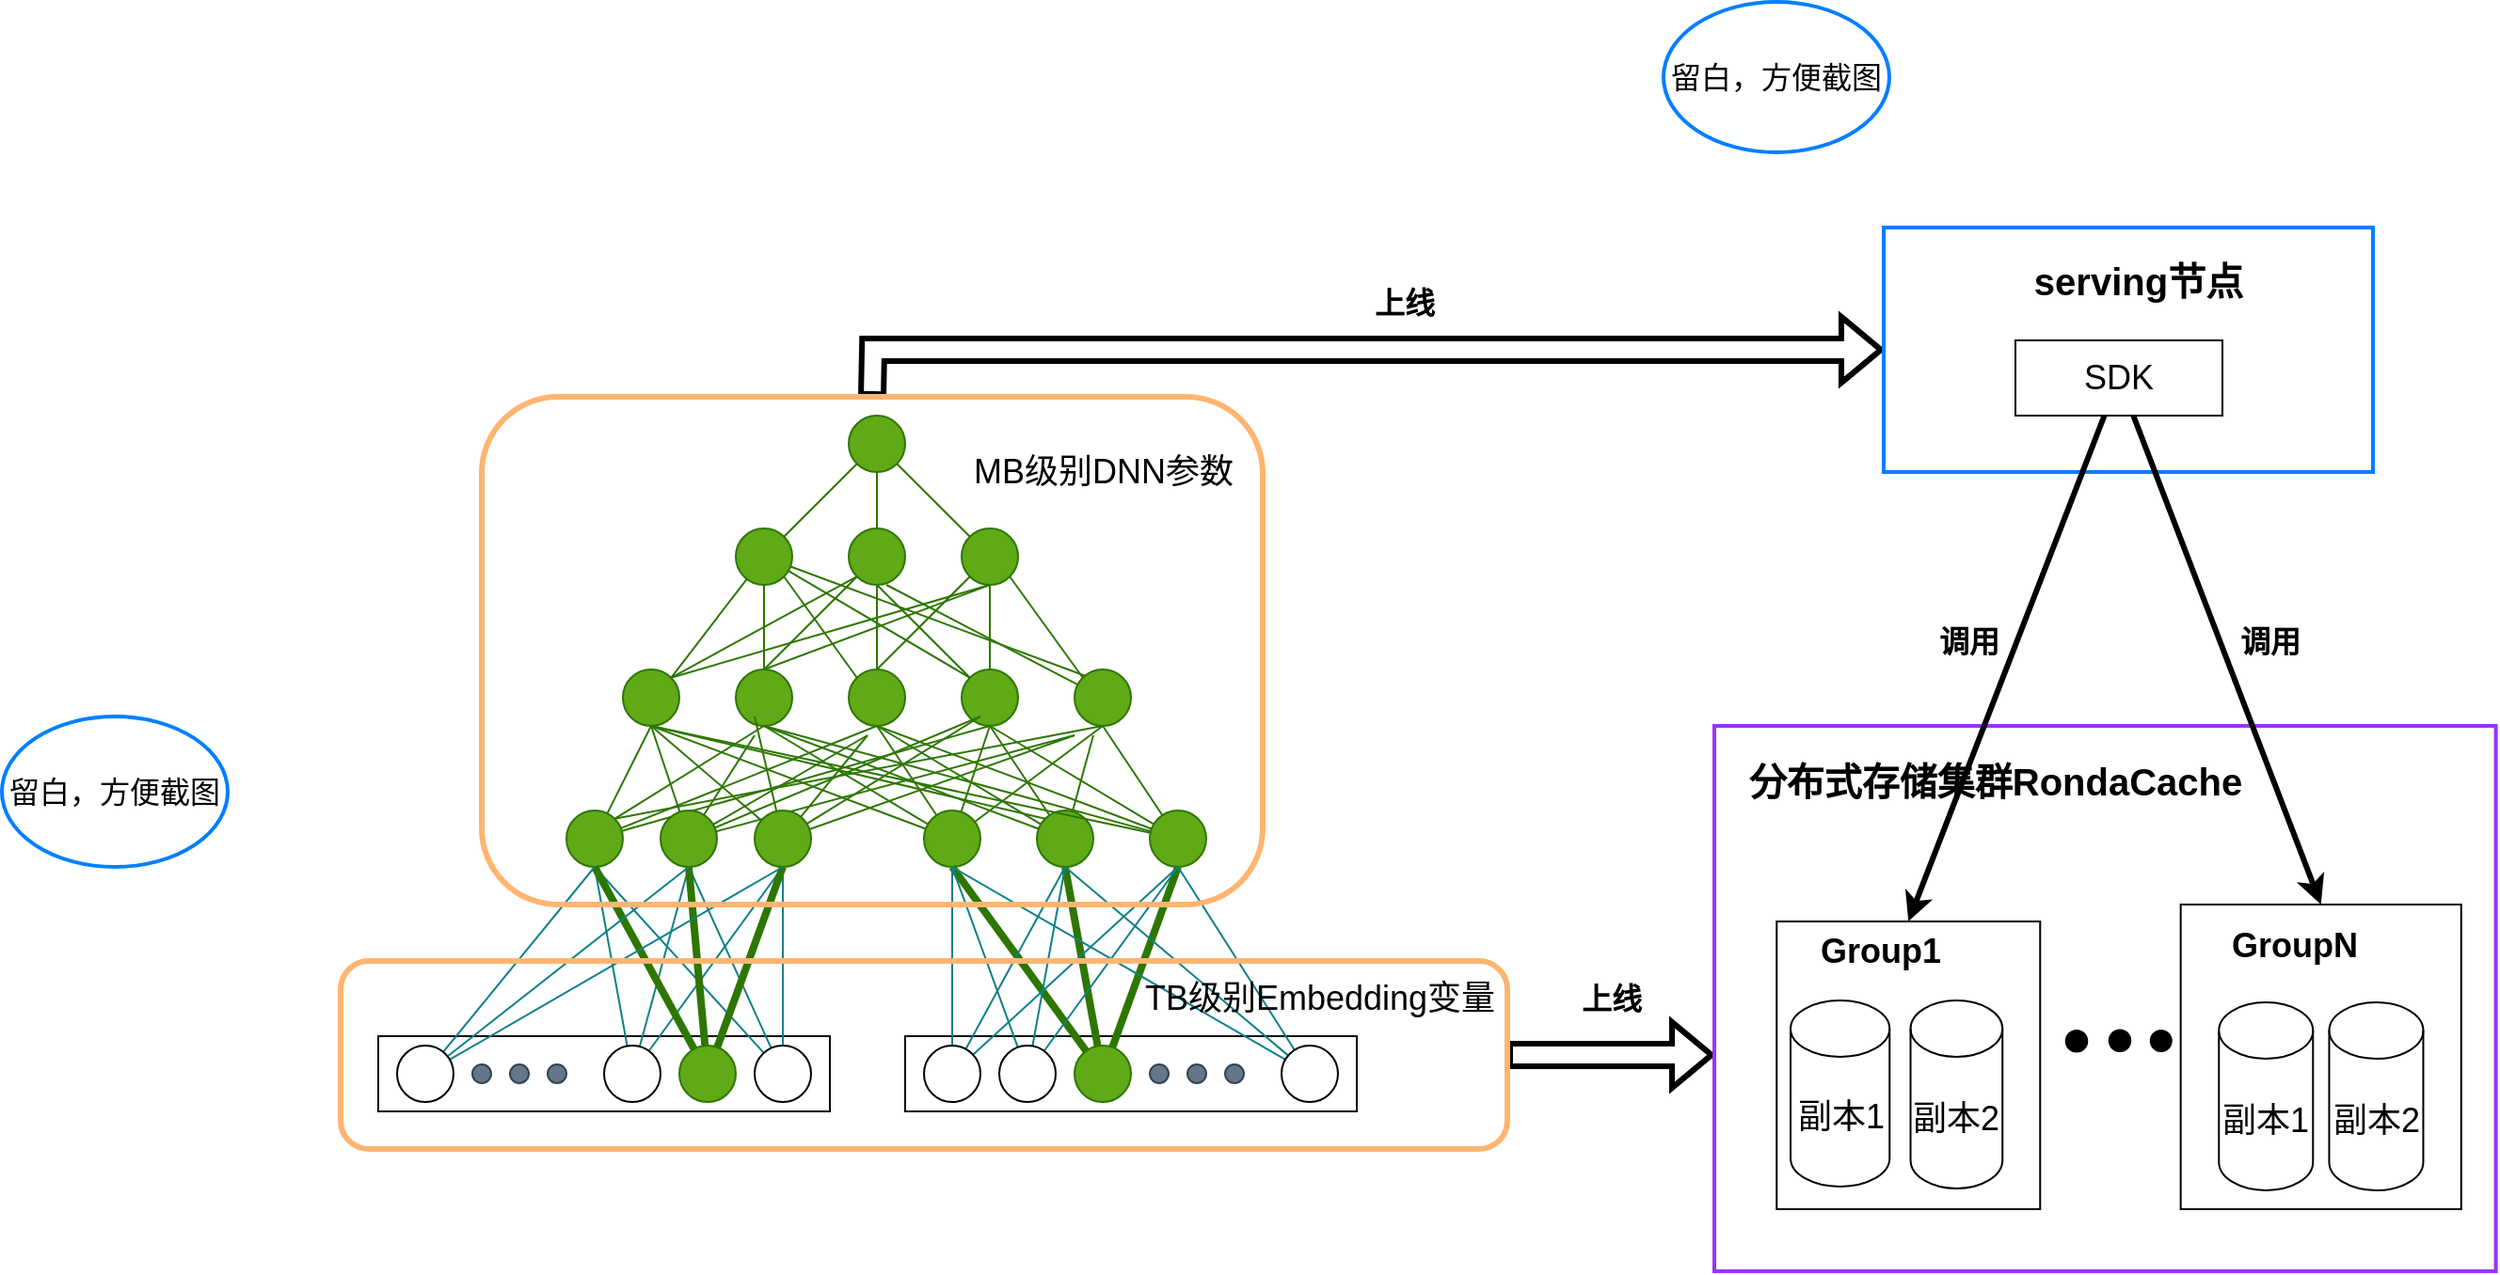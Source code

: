 <mxfile version="16.4.5" type="github">
  <diagram id="2hZPyn2QZB2IQ_optIyz" name="Page-1">
    <mxGraphModel dx="2725" dy="1036" grid="1" gridSize="10" guides="1" tooltips="1" connect="1" arrows="1" fold="1" page="1" pageScale="1" pageWidth="900" pageHeight="1600" math="0" shadow="0">
      <root>
        <mxCell id="0" />
        <mxCell id="1" parent="0" />
        <mxCell id="8vPuVBHi-M925OJZAEt_-29" style="edgeStyle=none;rounded=0;orthogonalLoop=1;jettySize=auto;html=1;entryX=1;entryY=0;entryDx=0;entryDy=0;endArrow=none;endFill=0;fillColor=#60a917;strokeColor=#2D7600;" parent="1" source="8vPuVBHi-M925OJZAEt_-2" target="8vPuVBHi-M925OJZAEt_-11" edge="1">
          <mxGeometry relative="1" as="geometry" />
        </mxCell>
        <mxCell id="8vPuVBHi-M925OJZAEt_-30" style="edgeStyle=none;rounded=0;orthogonalLoop=1;jettySize=auto;html=1;entryX=0;entryY=0;entryDx=0;entryDy=0;endArrow=none;endFill=0;exitX=0;exitY=0;exitDx=0;exitDy=0;fillColor=#60a917;strokeColor=#2D7600;" parent="1" source="8vPuVBHi-M925OJZAEt_-12" target="8vPuVBHi-M925OJZAEt_-12" edge="1">
          <mxGeometry relative="1" as="geometry" />
        </mxCell>
        <mxCell id="8vPuVBHi-M925OJZAEt_-31" style="edgeStyle=none;rounded=0;orthogonalLoop=1;jettySize=auto;html=1;exitX=1;exitY=1;exitDx=0;exitDy=0;entryX=0;entryY=0;entryDx=0;entryDy=0;endArrow=none;endFill=0;fillColor=#60a917;strokeColor=#2D7600;" parent="1" source="8vPuVBHi-M925OJZAEt_-2" target="8vPuVBHi-M925OJZAEt_-12" edge="1">
          <mxGeometry relative="1" as="geometry" />
        </mxCell>
        <mxCell id="8vPuVBHi-M925OJZAEt_-32" style="edgeStyle=none;rounded=0;orthogonalLoop=1;jettySize=auto;html=1;entryX=0;entryY=0;entryDx=0;entryDy=0;endArrow=none;endFill=0;fillColor=#60a917;strokeColor=#2D7600;" parent="1" source="8vPuVBHi-M925OJZAEt_-2" target="8vPuVBHi-M925OJZAEt_-16" edge="1">
          <mxGeometry relative="1" as="geometry" />
        </mxCell>
        <mxCell id="8vPuVBHi-M925OJZAEt_-33" style="edgeStyle=none;rounded=0;orthogonalLoop=1;jettySize=auto;html=1;endArrow=none;endFill=0;fillColor=#60a917;strokeColor=#2D7600;" parent="1" source="8vPuVBHi-M925OJZAEt_-2" edge="1">
          <mxGeometry relative="1" as="geometry">
            <mxPoint x="480" y="590" as="targetPoint" />
          </mxGeometry>
        </mxCell>
        <mxCell id="8vPuVBHi-M925OJZAEt_-2" value="" style="ellipse;whiteSpace=wrap;html=1;fillColor=#60a917;strokeColor=#2D7600;fontColor=#ffffff;" parent="1" vertex="1">
          <mxGeometry x="290" y="510" width="30" height="30" as="geometry" />
        </mxCell>
        <mxCell id="8vPuVBHi-M925OJZAEt_-35" style="edgeStyle=none;rounded=0;orthogonalLoop=1;jettySize=auto;html=1;exitX=0;exitY=1;exitDx=0;exitDy=0;entryX=0.5;entryY=0;entryDx=0;entryDy=0;endArrow=none;endFill=0;fillColor=#60a917;strokeColor=#2D7600;" parent="1" source="8vPuVBHi-M925OJZAEt_-3" target="8vPuVBHi-M925OJZAEt_-15" edge="1">
          <mxGeometry relative="1" as="geometry" />
        </mxCell>
        <mxCell id="8vPuVBHi-M925OJZAEt_-36" style="edgeStyle=none;rounded=0;orthogonalLoop=1;jettySize=auto;html=1;exitX=0.5;exitY=1;exitDx=0;exitDy=0;entryX=0;entryY=0;entryDx=0;entryDy=0;endArrow=none;endFill=0;fillColor=#60a917;strokeColor=#2D7600;" parent="1" source="8vPuVBHi-M925OJZAEt_-3" target="8vPuVBHi-M925OJZAEt_-16" edge="1">
          <mxGeometry relative="1" as="geometry" />
        </mxCell>
        <mxCell id="8vPuVBHi-M925OJZAEt_-3" value="" style="ellipse;whiteSpace=wrap;html=1;fillColor=#60a917;strokeColor=#2D7600;fontColor=#ffffff;" parent="1" vertex="1">
          <mxGeometry x="350" y="510" width="30" height="30" as="geometry" />
        </mxCell>
        <mxCell id="8vPuVBHi-M925OJZAEt_-8" style="edgeStyle=none;rounded=0;orthogonalLoop=1;jettySize=auto;html=1;entryX=1;entryY=0;entryDx=0;entryDy=0;endArrow=none;endFill=0;fillColor=#60a917;strokeColor=#2D7600;" parent="1" source="8vPuVBHi-M925OJZAEt_-4" target="8vPuVBHi-M925OJZAEt_-2" edge="1">
          <mxGeometry relative="1" as="geometry" />
        </mxCell>
        <mxCell id="8vPuVBHi-M925OJZAEt_-9" style="edgeStyle=none;rounded=0;orthogonalLoop=1;jettySize=auto;html=1;exitX=0.5;exitY=1;exitDx=0;exitDy=0;entryX=0.5;entryY=0;entryDx=0;entryDy=0;endArrow=none;endFill=0;fillColor=#60a917;strokeColor=#2D7600;" parent="1" source="8vPuVBHi-M925OJZAEt_-4" target="8vPuVBHi-M925OJZAEt_-3" edge="1">
          <mxGeometry relative="1" as="geometry" />
        </mxCell>
        <mxCell id="8vPuVBHi-M925OJZAEt_-10" style="edgeStyle=none;rounded=0;orthogonalLoop=1;jettySize=auto;html=1;entryX=0;entryY=0;entryDx=0;entryDy=0;endArrow=none;endFill=0;fillColor=#60a917;strokeColor=#2D7600;" parent="1" source="8vPuVBHi-M925OJZAEt_-4" target="8vPuVBHi-M925OJZAEt_-5" edge="1">
          <mxGeometry relative="1" as="geometry" />
        </mxCell>
        <mxCell id="8vPuVBHi-M925OJZAEt_-4" value="" style="ellipse;whiteSpace=wrap;html=1;fillColor=#60a917;strokeColor=#2D7600;fontColor=#ffffff;" parent="1" vertex="1">
          <mxGeometry x="350" y="450" width="30" height="30" as="geometry" />
        </mxCell>
        <mxCell id="8vPuVBHi-M925OJZAEt_-34" style="edgeStyle=none;rounded=0;orthogonalLoop=1;jettySize=auto;html=1;entryX=0.5;entryY=0;entryDx=0;entryDy=0;endArrow=none;endFill=0;fillColor=#60a917;strokeColor=#2D7600;" parent="1" source="8vPuVBHi-M925OJZAEt_-5" target="8vPuVBHi-M925OJZAEt_-12" edge="1">
          <mxGeometry relative="1" as="geometry" />
        </mxCell>
        <mxCell id="8vPuVBHi-M925OJZAEt_-37" style="edgeStyle=none;rounded=0;orthogonalLoop=1;jettySize=auto;html=1;entryX=0.5;entryY=0;entryDx=0;entryDy=0;endArrow=none;endFill=0;fillColor=#60a917;strokeColor=#2D7600;" parent="1" target="8vPuVBHi-M925OJZAEt_-15" edge="1">
          <mxGeometry relative="1" as="geometry">
            <mxPoint x="425" y="540" as="sourcePoint" />
          </mxGeometry>
        </mxCell>
        <mxCell id="8vPuVBHi-M925OJZAEt_-5" value="" style="ellipse;whiteSpace=wrap;html=1;fillColor=#60a917;strokeColor=#2D7600;fontColor=#ffffff;" parent="1" vertex="1">
          <mxGeometry x="410" y="510" width="30" height="30" as="geometry" />
        </mxCell>
        <mxCell id="8vPuVBHi-M925OJZAEt_-18" style="edgeStyle=none;rounded=0;orthogonalLoop=1;jettySize=auto;html=1;exitX=0;exitY=1;exitDx=0;exitDy=0;entryX=0;entryY=1;entryDx=0;entryDy=0;endArrow=none;endFill=0;fillColor=#60a917;strokeColor=#2D7600;" parent="1" source="8vPuVBHi-M925OJZAEt_-3" target="8vPuVBHi-M925OJZAEt_-3" edge="1">
          <mxGeometry relative="1" as="geometry" />
        </mxCell>
        <mxCell id="8vPuVBHi-M925OJZAEt_-20" style="edgeStyle=none;rounded=0;orthogonalLoop=1;jettySize=auto;html=1;exitX=1;exitY=0;exitDx=0;exitDy=0;entryX=0;entryY=1;entryDx=0;entryDy=0;endArrow=none;endFill=0;fillColor=#60a917;strokeColor=#2D7600;" parent="1" source="8vPuVBHi-M925OJZAEt_-11" target="8vPuVBHi-M925OJZAEt_-3" edge="1">
          <mxGeometry relative="1" as="geometry" />
        </mxCell>
        <mxCell id="8vPuVBHi-M925OJZAEt_-21" style="edgeStyle=none;rounded=0;orthogonalLoop=1;jettySize=auto;html=1;exitX=1;exitY=0;exitDx=0;exitDy=0;entryX=0.5;entryY=1;entryDx=0;entryDy=0;endArrow=none;endFill=0;fillColor=#60a917;strokeColor=#2D7600;" parent="1" source="8vPuVBHi-M925OJZAEt_-11" target="8vPuVBHi-M925OJZAEt_-5" edge="1">
          <mxGeometry relative="1" as="geometry" />
        </mxCell>
        <mxCell id="8vPuVBHi-M925OJZAEt_-11" value="" style="ellipse;whiteSpace=wrap;html=1;fillColor=#60a917;strokeColor=#2D7600;fontColor=#ffffff;" parent="1" vertex="1">
          <mxGeometry x="230" y="585" width="30" height="30" as="geometry" />
        </mxCell>
        <mxCell id="8vPuVBHi-M925OJZAEt_-23" style="edgeStyle=none;rounded=0;orthogonalLoop=1;jettySize=auto;html=1;exitX=0.5;exitY=0;exitDx=0;exitDy=0;entryX=0.5;entryY=1;entryDx=0;entryDy=0;endArrow=none;endFill=0;fillColor=#60a917;strokeColor=#2D7600;" parent="1" source="8vPuVBHi-M925OJZAEt_-12" target="8vPuVBHi-M925OJZAEt_-3" edge="1">
          <mxGeometry relative="1" as="geometry" />
        </mxCell>
        <mxCell id="8vPuVBHi-M925OJZAEt_-12" value="" style="ellipse;whiteSpace=wrap;html=1;fillColor=#60a917;strokeColor=#2D7600;fontColor=#ffffff;" parent="1" vertex="1">
          <mxGeometry x="350" y="585" width="30" height="30" as="geometry" />
        </mxCell>
        <mxCell id="8vPuVBHi-M925OJZAEt_-25" style="edgeStyle=none;rounded=0;orthogonalLoop=1;jettySize=auto;html=1;exitX=0;exitY=0;exitDx=0;exitDy=0;entryX=1;entryY=1;entryDx=0;entryDy=0;endArrow=none;endFill=0;fillColor=#60a917;strokeColor=#2D7600;" parent="1" source="8vPuVBHi-M925OJZAEt_-13" target="8vPuVBHi-M925OJZAEt_-5" edge="1">
          <mxGeometry relative="1" as="geometry" />
        </mxCell>
        <mxCell id="8vPuVBHi-M925OJZAEt_-26" style="edgeStyle=none;rounded=0;orthogonalLoop=1;jettySize=auto;html=1;endArrow=none;endFill=0;fillColor=#60a917;strokeColor=#2D7600;" parent="1" source="8vPuVBHi-M925OJZAEt_-13" edge="1">
          <mxGeometry relative="1" as="geometry">
            <mxPoint x="370" y="540" as="targetPoint" />
          </mxGeometry>
        </mxCell>
        <mxCell id="8vPuVBHi-M925OJZAEt_-13" value="" style="ellipse;whiteSpace=wrap;html=1;fillColor=#60a917;strokeColor=#2D7600;fontColor=#ffffff;" parent="1" vertex="1">
          <mxGeometry x="470" y="585" width="30" height="30" as="geometry" />
        </mxCell>
        <mxCell id="8vPuVBHi-M925OJZAEt_-22" style="edgeStyle=none;rounded=0;orthogonalLoop=1;jettySize=auto;html=1;exitX=0.5;exitY=0;exitDx=0;exitDy=0;entryX=0.5;entryY=1;entryDx=0;entryDy=0;endArrow=none;endFill=0;fillColor=#60a917;strokeColor=#2D7600;" parent="1" source="8vPuVBHi-M925OJZAEt_-15" target="8vPuVBHi-M925OJZAEt_-2" edge="1">
          <mxGeometry relative="1" as="geometry" />
        </mxCell>
        <mxCell id="8vPuVBHi-M925OJZAEt_-15" value="" style="ellipse;whiteSpace=wrap;html=1;fillColor=#60a917;strokeColor=#2D7600;fontColor=#ffffff;" parent="1" vertex="1">
          <mxGeometry x="290" y="585" width="30" height="30" as="geometry" />
        </mxCell>
        <mxCell id="8vPuVBHi-M925OJZAEt_-24" style="edgeStyle=none;rounded=0;orthogonalLoop=1;jettySize=auto;html=1;exitX=0.5;exitY=0;exitDx=0;exitDy=0;entryX=0.5;entryY=1;entryDx=0;entryDy=0;endArrow=none;endFill=0;fillColor=#60a917;strokeColor=#2D7600;" parent="1" source="8vPuVBHi-M925OJZAEt_-16" target="8vPuVBHi-M925OJZAEt_-5" edge="1">
          <mxGeometry relative="1" as="geometry" />
        </mxCell>
        <mxCell id="8vPuVBHi-M925OJZAEt_-16" value="" style="ellipse;whiteSpace=wrap;html=1;fillColor=#60a917;strokeColor=#2D7600;fontColor=#ffffff;" parent="1" vertex="1">
          <mxGeometry x="410" y="585" width="30" height="30" as="geometry" />
        </mxCell>
        <mxCell id="8vPuVBHi-M925OJZAEt_-54" style="edgeStyle=none;rounded=0;orthogonalLoop=1;jettySize=auto;html=1;entryX=0.5;entryY=1;entryDx=0;entryDy=0;endArrow=none;endFill=0;fillColor=#60a917;strokeColor=#2D7600;" parent="1" source="8vPuVBHi-M925OJZAEt_-38" target="8vPuVBHi-M925OJZAEt_-11" edge="1">
          <mxGeometry relative="1" as="geometry" />
        </mxCell>
        <mxCell id="8vPuVBHi-M925OJZAEt_-56" style="edgeStyle=none;rounded=0;orthogonalLoop=1;jettySize=auto;html=1;exitX=1;exitY=0;exitDx=0;exitDy=0;entryX=0.5;entryY=1;entryDx=0;entryDy=0;endArrow=none;endFill=0;fillColor=#60a917;strokeColor=#2D7600;" parent="1" source="8vPuVBHi-M925OJZAEt_-38" target="8vPuVBHi-M925OJZAEt_-13" edge="1">
          <mxGeometry relative="1" as="geometry" />
        </mxCell>
        <mxCell id="8vPuVBHi-M925OJZAEt_-57" style="edgeStyle=none;rounded=0;orthogonalLoop=1;jettySize=auto;html=1;exitX=1;exitY=0;exitDx=0;exitDy=0;entryX=0.5;entryY=1;entryDx=0;entryDy=0;endArrow=none;endFill=0;fillColor=#60a917;strokeColor=#2D7600;" parent="1" source="8vPuVBHi-M925OJZAEt_-38" target="8vPuVBHi-M925OJZAEt_-15" edge="1">
          <mxGeometry relative="1" as="geometry" />
        </mxCell>
        <mxCell id="8vPuVBHi-M925OJZAEt_-58" style="edgeStyle=none;rounded=0;orthogonalLoop=1;jettySize=auto;html=1;entryX=0.5;entryY=1;entryDx=0;entryDy=0;endArrow=none;endFill=0;fillColor=#60a917;strokeColor=#2D7600;" parent="1" source="8vPuVBHi-M925OJZAEt_-38" target="8vPuVBHi-M925OJZAEt_-12" edge="1">
          <mxGeometry relative="1" as="geometry" />
        </mxCell>
        <mxCell id="8vPuVBHi-M925OJZAEt_-59" style="edgeStyle=none;rounded=0;orthogonalLoop=1;jettySize=auto;html=1;entryX=0.5;entryY=1;entryDx=0;entryDy=0;endArrow=none;endFill=0;fillColor=#60a917;strokeColor=#2D7600;" parent="1" source="8vPuVBHi-M925OJZAEt_-38" target="8vPuVBHi-M925OJZAEt_-16" edge="1">
          <mxGeometry relative="1" as="geometry" />
        </mxCell>
        <mxCell id="8vPuVBHi-M925OJZAEt_-38" value="" style="ellipse;whiteSpace=wrap;html=1;fillColor=#60a917;strokeColor=#2D7600;fontColor=#ffffff;" parent="1" vertex="1">
          <mxGeometry x="200" y="660" width="30" height="30" as="geometry" />
        </mxCell>
        <mxCell id="8vPuVBHi-M925OJZAEt_-60" style="edgeStyle=none;rounded=0;orthogonalLoop=1;jettySize=auto;html=1;entryX=0.5;entryY=1;entryDx=0;entryDy=0;endArrow=none;endFill=0;fillColor=#60a917;strokeColor=#2D7600;" parent="1" source="8vPuVBHi-M925OJZAEt_-39" target="8vPuVBHi-M925OJZAEt_-11" edge="1">
          <mxGeometry relative="1" as="geometry" />
        </mxCell>
        <mxCell id="8vPuVBHi-M925OJZAEt_-61" style="edgeStyle=none;rounded=0;orthogonalLoop=1;jettySize=auto;html=1;endArrow=none;endFill=0;fillColor=#60a917;strokeColor=#2D7600;" parent="1" source="8vPuVBHi-M925OJZAEt_-39" edge="1">
          <mxGeometry relative="1" as="geometry">
            <mxPoint x="300" y="620" as="targetPoint" />
          </mxGeometry>
        </mxCell>
        <mxCell id="8vPuVBHi-M925OJZAEt_-62" style="edgeStyle=none;rounded=0;orthogonalLoop=1;jettySize=auto;html=1;endArrow=none;endFill=0;fillColor=#60a917;strokeColor=#2D7600;" parent="1" source="8vPuVBHi-M925OJZAEt_-39" edge="1">
          <mxGeometry relative="1" as="geometry">
            <mxPoint x="360" y="620" as="targetPoint" />
          </mxGeometry>
        </mxCell>
        <mxCell id="8vPuVBHi-M925OJZAEt_-63" style="edgeStyle=none;rounded=0;orthogonalLoop=1;jettySize=auto;html=1;endArrow=none;endFill=0;fillColor=#60a917;strokeColor=#2D7600;" parent="1" source="8vPuVBHi-M925OJZAEt_-39" edge="1">
          <mxGeometry relative="1" as="geometry">
            <mxPoint x="420" y="610" as="targetPoint" />
          </mxGeometry>
        </mxCell>
        <mxCell id="8vPuVBHi-M925OJZAEt_-64" style="edgeStyle=none;rounded=0;orthogonalLoop=1;jettySize=auto;html=1;endArrow=none;endFill=0;fillColor=#60a917;strokeColor=#2D7600;" parent="1" source="8vPuVBHi-M925OJZAEt_-39" edge="1">
          <mxGeometry relative="1" as="geometry">
            <mxPoint x="470" y="620" as="targetPoint" />
          </mxGeometry>
        </mxCell>
        <mxCell id="8vPuVBHi-M925OJZAEt_-39" value="" style="ellipse;whiteSpace=wrap;html=1;fillColor=#60a917;strokeColor=#2D7600;fontColor=#ffffff;" parent="1" vertex="1">
          <mxGeometry x="250" y="660" width="30" height="30" as="geometry" />
        </mxCell>
        <mxCell id="8vPuVBHi-M925OJZAEt_-65" style="edgeStyle=none;rounded=0;orthogonalLoop=1;jettySize=auto;html=1;entryX=0.5;entryY=1;entryDx=0;entryDy=0;endArrow=none;endFill=0;fillColor=#60a917;strokeColor=#2D7600;" parent="1" source="8vPuVBHi-M925OJZAEt_-40" target="8vPuVBHi-M925OJZAEt_-11" edge="1">
          <mxGeometry relative="1" as="geometry" />
        </mxCell>
        <mxCell id="8vPuVBHi-M925OJZAEt_-66" style="edgeStyle=none;rounded=0;orthogonalLoop=1;jettySize=auto;html=1;endArrow=none;endFill=0;fillColor=#60a917;strokeColor=#2D7600;" parent="1" source="8vPuVBHi-M925OJZAEt_-40" edge="1">
          <mxGeometry relative="1" as="geometry">
            <mxPoint x="300" y="610" as="targetPoint" />
          </mxGeometry>
        </mxCell>
        <mxCell id="8vPuVBHi-M925OJZAEt_-67" style="edgeStyle=none;rounded=0;orthogonalLoop=1;jettySize=auto;html=1;endArrow=none;endFill=0;fillColor=#60a917;strokeColor=#2D7600;" parent="1" source="8vPuVBHi-M925OJZAEt_-40" edge="1">
          <mxGeometry relative="1" as="geometry">
            <mxPoint x="360" y="620" as="targetPoint" />
          </mxGeometry>
        </mxCell>
        <mxCell id="8vPuVBHi-M925OJZAEt_-68" style="edgeStyle=none;rounded=0;orthogonalLoop=1;jettySize=auto;html=1;endArrow=none;endFill=0;fillColor=#60a917;strokeColor=#2D7600;" parent="1" source="8vPuVBHi-M925OJZAEt_-40" edge="1">
          <mxGeometry relative="1" as="geometry">
            <mxPoint x="420" y="610" as="targetPoint" />
          </mxGeometry>
        </mxCell>
        <mxCell id="8vPuVBHi-M925OJZAEt_-69" style="edgeStyle=none;rounded=0;orthogonalLoop=1;jettySize=auto;html=1;endArrow=none;endFill=0;fillColor=#60a917;strokeColor=#2D7600;" parent="1" source="8vPuVBHi-M925OJZAEt_-40" edge="1">
          <mxGeometry relative="1" as="geometry">
            <mxPoint x="470" y="620" as="targetPoint" />
          </mxGeometry>
        </mxCell>
        <mxCell id="8vPuVBHi-M925OJZAEt_-40" value="" style="ellipse;whiteSpace=wrap;html=1;fillColor=#60a917;strokeColor=#2D7600;fontColor=#ffffff;" parent="1" vertex="1">
          <mxGeometry x="300" y="660" width="30" height="30" as="geometry" />
        </mxCell>
        <mxCell id="8vPuVBHi-M925OJZAEt_-70" style="edgeStyle=none;rounded=0;orthogonalLoop=1;jettySize=auto;html=1;entryX=0.5;entryY=1;entryDx=0;entryDy=0;endArrow=none;endFill=0;fillColor=#60a917;strokeColor=#2D7600;" parent="1" source="8vPuVBHi-M925OJZAEt_-41" target="8vPuVBHi-M925OJZAEt_-11" edge="1">
          <mxGeometry relative="1" as="geometry" />
        </mxCell>
        <mxCell id="8vPuVBHi-M925OJZAEt_-72" style="edgeStyle=none;rounded=0;orthogonalLoop=1;jettySize=auto;html=1;entryX=0.5;entryY=1;entryDx=0;entryDy=0;endArrow=none;endFill=0;fillColor=#60a917;strokeColor=#2D7600;" parent="1" source="8vPuVBHi-M925OJZAEt_-41" target="8vPuVBHi-M925OJZAEt_-15" edge="1">
          <mxGeometry relative="1" as="geometry" />
        </mxCell>
        <mxCell id="8vPuVBHi-M925OJZAEt_-74" style="edgeStyle=none;rounded=0;orthogonalLoop=1;jettySize=auto;html=1;entryX=0.5;entryY=1;entryDx=0;entryDy=0;endArrow=none;endFill=0;fillColor=#60a917;strokeColor=#2D7600;" parent="1" source="8vPuVBHi-M925OJZAEt_-41" target="8vPuVBHi-M925OJZAEt_-12" edge="1">
          <mxGeometry relative="1" as="geometry" />
        </mxCell>
        <mxCell id="8vPuVBHi-M925OJZAEt_-76" style="edgeStyle=none;rounded=0;orthogonalLoop=1;jettySize=auto;html=1;entryX=0.5;entryY=1;entryDx=0;entryDy=0;endArrow=none;endFill=0;fillColor=#60a917;strokeColor=#2D7600;" parent="1" source="8vPuVBHi-M925OJZAEt_-41" target="8vPuVBHi-M925OJZAEt_-16" edge="1">
          <mxGeometry relative="1" as="geometry" />
        </mxCell>
        <mxCell id="8vPuVBHi-M925OJZAEt_-77" style="edgeStyle=none;rounded=0;orthogonalLoop=1;jettySize=auto;html=1;entryX=0.5;entryY=1;entryDx=0;entryDy=0;endArrow=none;endFill=0;fillColor=#60a917;strokeColor=#2D7600;" parent="1" source="8vPuVBHi-M925OJZAEt_-41" target="8vPuVBHi-M925OJZAEt_-13" edge="1">
          <mxGeometry relative="1" as="geometry" />
        </mxCell>
        <mxCell id="8vPuVBHi-M925OJZAEt_-41" value="" style="ellipse;whiteSpace=wrap;html=1;fillColor=#60a917;strokeColor=#2D7600;fontColor=#ffffff;" parent="1" vertex="1">
          <mxGeometry x="390" y="660" width="30" height="30" as="geometry" />
        </mxCell>
        <mxCell id="8vPuVBHi-M925OJZAEt_-78" style="edgeStyle=none;rounded=0;orthogonalLoop=1;jettySize=auto;html=1;exitX=0;exitY=0;exitDx=0;exitDy=0;entryX=0.5;entryY=1;entryDx=0;entryDy=0;endArrow=none;endFill=0;fillColor=#60a917;strokeColor=#2D7600;" parent="1" source="8vPuVBHi-M925OJZAEt_-42" target="8vPuVBHi-M925OJZAEt_-11" edge="1">
          <mxGeometry relative="1" as="geometry" />
        </mxCell>
        <mxCell id="8vPuVBHi-M925OJZAEt_-79" style="edgeStyle=none;rounded=0;orthogonalLoop=1;jettySize=auto;html=1;entryX=0.5;entryY=1;entryDx=0;entryDy=0;endArrow=none;endFill=0;fillColor=#60a917;strokeColor=#2D7600;" parent="1" source="8vPuVBHi-M925OJZAEt_-42" target="8vPuVBHi-M925OJZAEt_-15" edge="1">
          <mxGeometry relative="1" as="geometry" />
        </mxCell>
        <mxCell id="8vPuVBHi-M925OJZAEt_-80" style="edgeStyle=none;rounded=0;orthogonalLoop=1;jettySize=auto;html=1;entryX=0.5;entryY=1;entryDx=0;entryDy=0;endArrow=none;endFill=0;fillColor=#60a917;strokeColor=#2D7600;" parent="1" source="8vPuVBHi-M925OJZAEt_-42" target="8vPuVBHi-M925OJZAEt_-12" edge="1">
          <mxGeometry relative="1" as="geometry" />
        </mxCell>
        <mxCell id="8vPuVBHi-M925OJZAEt_-81" style="edgeStyle=none;rounded=0;orthogonalLoop=1;jettySize=auto;html=1;entryX=0.5;entryY=1;entryDx=0;entryDy=0;endArrow=none;endFill=0;fillColor=#60a917;strokeColor=#2D7600;" parent="1" source="8vPuVBHi-M925OJZAEt_-42" target="8vPuVBHi-M925OJZAEt_-16" edge="1">
          <mxGeometry relative="1" as="geometry" />
        </mxCell>
        <mxCell id="8vPuVBHi-M925OJZAEt_-82" style="edgeStyle=none;rounded=0;orthogonalLoop=1;jettySize=auto;html=1;endArrow=none;endFill=0;fillColor=#60a917;strokeColor=#2D7600;" parent="1" source="8vPuVBHi-M925OJZAEt_-42" edge="1">
          <mxGeometry relative="1" as="geometry">
            <mxPoint x="480" y="620" as="targetPoint" />
          </mxGeometry>
        </mxCell>
        <mxCell id="8vPuVBHi-M925OJZAEt_-42" value="" style="ellipse;whiteSpace=wrap;html=1;fillColor=#60a917;strokeColor=#2D7600;fontColor=#ffffff;" parent="1" vertex="1">
          <mxGeometry x="450" y="660" width="30" height="30" as="geometry" />
        </mxCell>
        <mxCell id="8vPuVBHi-M925OJZAEt_-83" style="edgeStyle=none;rounded=0;orthogonalLoop=1;jettySize=auto;html=1;entryX=0.5;entryY=1;entryDx=0;entryDy=0;endArrow=none;endFill=0;fillColor=#60a917;strokeColor=#2D7600;" parent="1" source="8vPuVBHi-M925OJZAEt_-43" target="8vPuVBHi-M925OJZAEt_-11" edge="1">
          <mxGeometry relative="1" as="geometry" />
        </mxCell>
        <mxCell id="8vPuVBHi-M925OJZAEt_-84" style="edgeStyle=none;rounded=0;orthogonalLoop=1;jettySize=auto;html=1;entryX=0.5;entryY=1;entryDx=0;entryDy=0;endArrow=none;endFill=0;fillColor=#60a917;strokeColor=#2D7600;" parent="1" source="8vPuVBHi-M925OJZAEt_-43" target="8vPuVBHi-M925OJZAEt_-15" edge="1">
          <mxGeometry relative="1" as="geometry" />
        </mxCell>
        <mxCell id="8vPuVBHi-M925OJZAEt_-85" style="edgeStyle=none;rounded=0;orthogonalLoop=1;jettySize=auto;html=1;entryX=0.5;entryY=1;entryDx=0;entryDy=0;endArrow=none;endFill=0;fillColor=#60a917;strokeColor=#2D7600;" parent="1" source="8vPuVBHi-M925OJZAEt_-43" target="8vPuVBHi-M925OJZAEt_-12" edge="1">
          <mxGeometry relative="1" as="geometry" />
        </mxCell>
        <mxCell id="8vPuVBHi-M925OJZAEt_-86" style="edgeStyle=none;rounded=0;orthogonalLoop=1;jettySize=auto;html=1;entryX=0.5;entryY=1;entryDx=0;entryDy=0;endArrow=none;endFill=0;fillColor=#60a917;strokeColor=#2D7600;" parent="1" source="8vPuVBHi-M925OJZAEt_-43" target="8vPuVBHi-M925OJZAEt_-16" edge="1">
          <mxGeometry relative="1" as="geometry" />
        </mxCell>
        <mxCell id="8vPuVBHi-M925OJZAEt_-87" style="edgeStyle=none;rounded=0;orthogonalLoop=1;jettySize=auto;html=1;entryX=0.5;entryY=1;entryDx=0;entryDy=0;endArrow=none;endFill=0;fillColor=#60a917;strokeColor=#2D7600;" parent="1" source="8vPuVBHi-M925OJZAEt_-43" target="8vPuVBHi-M925OJZAEt_-13" edge="1">
          <mxGeometry relative="1" as="geometry" />
        </mxCell>
        <mxCell id="8vPuVBHi-M925OJZAEt_-43" value="" style="ellipse;whiteSpace=wrap;html=1;fillColor=#60a917;strokeColor=#2D7600;fontColor=#ffffff;" parent="1" vertex="1">
          <mxGeometry x="510" y="660" width="30" height="30" as="geometry" />
        </mxCell>
        <mxCell id="8vPuVBHi-M925OJZAEt_-44" value="" style="rounded=0;whiteSpace=wrap;html=1;" parent="1" vertex="1">
          <mxGeometry x="100" y="780" width="240" height="40" as="geometry" />
        </mxCell>
        <mxCell id="8vPuVBHi-M925OJZAEt_-110" style="edgeStyle=none;rounded=0;orthogonalLoop=1;jettySize=auto;html=1;entryX=0.5;entryY=1;entryDx=0;entryDy=0;endArrow=none;endFill=0;strokeWidth=1;fillColor=#b0e3e6;strokeColor=#0e8088;" parent="1" source="8vPuVBHi-M925OJZAEt_-45" target="8vPuVBHi-M925OJZAEt_-38" edge="1">
          <mxGeometry relative="1" as="geometry" />
        </mxCell>
        <mxCell id="8vPuVBHi-M925OJZAEt_-111" style="edgeStyle=none;rounded=0;orthogonalLoop=1;jettySize=auto;html=1;entryX=0.5;entryY=1;entryDx=0;entryDy=0;endArrow=none;endFill=0;strokeWidth=1;fillColor=#b0e3e6;strokeColor=#0e8088;" parent="1" source="8vPuVBHi-M925OJZAEt_-45" target="8vPuVBHi-M925OJZAEt_-39" edge="1">
          <mxGeometry relative="1" as="geometry" />
        </mxCell>
        <mxCell id="8vPuVBHi-M925OJZAEt_-112" style="edgeStyle=none;rounded=0;orthogonalLoop=1;jettySize=auto;html=1;entryX=0.5;entryY=1;entryDx=0;entryDy=0;endArrow=none;endFill=0;strokeWidth=1;fillColor=#b0e3e6;strokeColor=#0e8088;" parent="1" source="8vPuVBHi-M925OJZAEt_-45" target="8vPuVBHi-M925OJZAEt_-40" edge="1">
          <mxGeometry relative="1" as="geometry" />
        </mxCell>
        <mxCell id="8vPuVBHi-M925OJZAEt_-45" value="" style="ellipse;whiteSpace=wrap;html=1;" parent="1" vertex="1">
          <mxGeometry x="220" y="785" width="30" height="30" as="geometry" />
        </mxCell>
        <mxCell id="8vPuVBHi-M925OJZAEt_-113" style="edgeStyle=none;rounded=0;orthogonalLoop=1;jettySize=auto;html=1;entryX=0.5;entryY=1;entryDx=0;entryDy=0;endArrow=none;endFill=0;strokeWidth=1;fillColor=#b0e3e6;strokeColor=#0e8088;" parent="1" source="8vPuVBHi-M925OJZAEt_-46" target="8vPuVBHi-M925OJZAEt_-38" edge="1">
          <mxGeometry relative="1" as="geometry" />
        </mxCell>
        <mxCell id="8vPuVBHi-M925OJZAEt_-114" style="edgeStyle=none;rounded=0;orthogonalLoop=1;jettySize=auto;html=1;entryX=0.5;entryY=1;entryDx=0;entryDy=0;endArrow=none;endFill=0;strokeWidth=1;fillColor=#b0e3e6;strokeColor=#0e8088;" parent="1" source="8vPuVBHi-M925OJZAEt_-46" target="8vPuVBHi-M925OJZAEt_-39" edge="1">
          <mxGeometry relative="1" as="geometry" />
        </mxCell>
        <mxCell id="8vPuVBHi-M925OJZAEt_-115" style="edgeStyle=none;rounded=0;orthogonalLoop=1;jettySize=auto;html=1;entryX=0.5;entryY=1;entryDx=0;entryDy=0;endArrow=none;endFill=0;strokeWidth=1;fillColor=#b0e3e6;strokeColor=#0e8088;" parent="1" source="8vPuVBHi-M925OJZAEt_-46" target="8vPuVBHi-M925OJZAEt_-40" edge="1">
          <mxGeometry relative="1" as="geometry" />
        </mxCell>
        <mxCell id="8vPuVBHi-M925OJZAEt_-46" value="" style="ellipse;whiteSpace=wrap;html=1;" parent="1" vertex="1">
          <mxGeometry x="300" y="785" width="30" height="30" as="geometry" />
        </mxCell>
        <mxCell id="8vPuVBHi-M925OJZAEt_-89" style="edgeStyle=none;rounded=0;orthogonalLoop=1;jettySize=auto;html=1;entryX=0.5;entryY=1;entryDx=0;entryDy=0;endArrow=none;endFill=0;strokeWidth=4;fillColor=#60a917;strokeColor=#2D7600;" parent="1" source="8vPuVBHi-M925OJZAEt_-47" target="8vPuVBHi-M925OJZAEt_-38" edge="1">
          <mxGeometry relative="1" as="geometry" />
        </mxCell>
        <mxCell id="8vPuVBHi-M925OJZAEt_-90" style="edgeStyle=none;rounded=0;orthogonalLoop=1;jettySize=auto;html=1;entryX=0.5;entryY=1;entryDx=0;entryDy=0;endArrow=none;endFill=0;strokeWidth=4;fillColor=#60a917;strokeColor=#2D7600;" parent="1" source="8vPuVBHi-M925OJZAEt_-47" target="8vPuVBHi-M925OJZAEt_-39" edge="1">
          <mxGeometry relative="1" as="geometry" />
        </mxCell>
        <mxCell id="8vPuVBHi-M925OJZAEt_-91" style="edgeStyle=none;rounded=0;orthogonalLoop=1;jettySize=auto;html=1;entryX=0.5;entryY=1;entryDx=0;entryDy=0;endArrow=none;endFill=0;strokeWidth=4;fillColor=#60a917;strokeColor=#2D7600;" parent="1" source="8vPuVBHi-M925OJZAEt_-47" target="8vPuVBHi-M925OJZAEt_-40" edge="1">
          <mxGeometry relative="1" as="geometry" />
        </mxCell>
        <mxCell id="8vPuVBHi-M925OJZAEt_-47" value="" style="ellipse;whiteSpace=wrap;html=1;fillColor=#60a917;strokeColor=#2D7600;fontColor=#ffffff;" parent="1" vertex="1">
          <mxGeometry x="260" y="785" width="30" height="30" as="geometry" />
        </mxCell>
        <mxCell id="8vPuVBHi-M925OJZAEt_-106" style="edgeStyle=none;rounded=0;orthogonalLoop=1;jettySize=auto;html=1;entryX=0.5;entryY=1;entryDx=0;entryDy=0;endArrow=none;endFill=0;strokeWidth=1;fillColor=#b0e3e6;strokeColor=#0e8088;" parent="1" source="8vPuVBHi-M925OJZAEt_-48" target="8vPuVBHi-M925OJZAEt_-39" edge="1">
          <mxGeometry relative="1" as="geometry" />
        </mxCell>
        <mxCell id="8vPuVBHi-M925OJZAEt_-107" style="edgeStyle=none;rounded=0;orthogonalLoop=1;jettySize=auto;html=1;entryX=0.5;entryY=1;entryDx=0;entryDy=0;endArrow=none;endFill=0;strokeWidth=1;fillColor=#b0e3e6;strokeColor=#0e8088;" parent="1" source="8vPuVBHi-M925OJZAEt_-48" target="8vPuVBHi-M925OJZAEt_-40" edge="1">
          <mxGeometry relative="1" as="geometry" />
        </mxCell>
        <mxCell id="8vPuVBHi-M925OJZAEt_-109" style="edgeStyle=none;rounded=0;orthogonalLoop=1;jettySize=auto;html=1;entryX=0.5;entryY=1;entryDx=0;entryDy=0;endArrow=none;endFill=0;strokeWidth=1;fillColor=#b0e3e6;strokeColor=#0e8088;" parent="1" source="8vPuVBHi-M925OJZAEt_-48" target="8vPuVBHi-M925OJZAEt_-38" edge="1">
          <mxGeometry relative="1" as="geometry" />
        </mxCell>
        <mxCell id="8vPuVBHi-M925OJZAEt_-48" value="" style="ellipse;whiteSpace=wrap;html=1;" parent="1" vertex="1">
          <mxGeometry x="110" y="785" width="30" height="30" as="geometry" />
        </mxCell>
        <mxCell id="8vPuVBHi-M925OJZAEt_-49" value="" style="rounded=0;whiteSpace=wrap;html=1;" parent="1" vertex="1">
          <mxGeometry x="380" y="780" width="240" height="40" as="geometry" />
        </mxCell>
        <mxCell id="8vPuVBHi-M925OJZAEt_-101" style="edgeStyle=none;rounded=0;orthogonalLoop=1;jettySize=auto;html=1;entryX=0.5;entryY=1;entryDx=0;entryDy=0;endArrow=none;endFill=0;strokeWidth=4;fillColor=#60a917;strokeColor=#2D7600;" parent="1" source="8vPuVBHi-M925OJZAEt_-50" target="8vPuVBHi-M925OJZAEt_-41" edge="1">
          <mxGeometry relative="1" as="geometry" />
        </mxCell>
        <mxCell id="8vPuVBHi-M925OJZAEt_-102" style="edgeStyle=none;rounded=0;orthogonalLoop=1;jettySize=auto;html=1;entryX=0.5;entryY=1;entryDx=0;entryDy=0;endArrow=none;endFill=0;strokeWidth=4;fillColor=#60a917;strokeColor=#2D7600;" parent="1" source="8vPuVBHi-M925OJZAEt_-50" target="8vPuVBHi-M925OJZAEt_-42" edge="1">
          <mxGeometry relative="1" as="geometry" />
        </mxCell>
        <mxCell id="8vPuVBHi-M925OJZAEt_-103" style="edgeStyle=none;rounded=0;orthogonalLoop=1;jettySize=auto;html=1;entryX=0.5;entryY=1;entryDx=0;entryDy=0;endArrow=none;endFill=0;strokeWidth=4;fillColor=#60a917;strokeColor=#2D7600;" parent="1" source="8vPuVBHi-M925OJZAEt_-50" target="8vPuVBHi-M925OJZAEt_-43" edge="1">
          <mxGeometry relative="1" as="geometry" />
        </mxCell>
        <mxCell id="8vPuVBHi-M925OJZAEt_-50" value="" style="ellipse;whiteSpace=wrap;html=1;fillColor=#60a917;fontColor=#ffffff;strokeColor=#2D7600;" parent="1" vertex="1">
          <mxGeometry x="470" y="785" width="30" height="30" as="geometry" />
        </mxCell>
        <mxCell id="8vPuVBHi-M925OJZAEt_-122" style="edgeStyle=none;rounded=0;orthogonalLoop=1;jettySize=auto;html=1;entryX=0.5;entryY=1;entryDx=0;entryDy=0;endArrow=none;endFill=0;strokeWidth=1;fillColor=#b0e3e6;strokeColor=#0e8088;" parent="1" source="8vPuVBHi-M925OJZAEt_-51" target="8vPuVBHi-M925OJZAEt_-41" edge="1">
          <mxGeometry relative="1" as="geometry" />
        </mxCell>
        <mxCell id="8vPuVBHi-M925OJZAEt_-123" style="edgeStyle=none;rounded=0;orthogonalLoop=1;jettySize=auto;html=1;entryX=0.5;entryY=1;entryDx=0;entryDy=0;endArrow=none;endFill=0;strokeWidth=1;fillColor=#b0e3e6;strokeColor=#0e8088;" parent="1" source="8vPuVBHi-M925OJZAEt_-51" target="8vPuVBHi-M925OJZAEt_-42" edge="1">
          <mxGeometry relative="1" as="geometry" />
        </mxCell>
        <mxCell id="8vPuVBHi-M925OJZAEt_-124" style="edgeStyle=none;rounded=0;orthogonalLoop=1;jettySize=auto;html=1;entryX=0.5;entryY=1;entryDx=0;entryDy=0;endArrow=none;endFill=0;strokeWidth=1;fillColor=#b0e3e6;strokeColor=#0e8088;" parent="1" source="8vPuVBHi-M925OJZAEt_-51" target="8vPuVBHi-M925OJZAEt_-43" edge="1">
          <mxGeometry relative="1" as="geometry" />
        </mxCell>
        <mxCell id="8vPuVBHi-M925OJZAEt_-51" value="" style="ellipse;whiteSpace=wrap;html=1;" parent="1" vertex="1">
          <mxGeometry x="580" y="785" width="30" height="30" as="geometry" />
        </mxCell>
        <mxCell id="8vPuVBHi-M925OJZAEt_-119" style="edgeStyle=none;rounded=0;orthogonalLoop=1;jettySize=auto;html=1;entryX=0.5;entryY=1;entryDx=0;entryDy=0;endArrow=none;endFill=0;strokeWidth=1;fillColor=#b0e3e6;strokeColor=#0e8088;" parent="1" source="8vPuVBHi-M925OJZAEt_-52" target="8vPuVBHi-M925OJZAEt_-41" edge="1">
          <mxGeometry relative="1" as="geometry" />
        </mxCell>
        <mxCell id="8vPuVBHi-M925OJZAEt_-120" style="edgeStyle=none;rounded=0;orthogonalLoop=1;jettySize=auto;html=1;entryX=0.5;entryY=1;entryDx=0;entryDy=0;endArrow=none;endFill=0;strokeWidth=1;fillColor=#b0e3e6;strokeColor=#0e8088;" parent="1" source="8vPuVBHi-M925OJZAEt_-52" target="8vPuVBHi-M925OJZAEt_-42" edge="1">
          <mxGeometry relative="1" as="geometry" />
        </mxCell>
        <mxCell id="8vPuVBHi-M925OJZAEt_-121" style="edgeStyle=none;rounded=0;orthogonalLoop=1;jettySize=auto;html=1;entryX=0.5;entryY=1;entryDx=0;entryDy=0;endArrow=none;endFill=0;strokeWidth=1;fillColor=#b0e3e6;strokeColor=#0e8088;" parent="1" source="8vPuVBHi-M925OJZAEt_-52" target="8vPuVBHi-M925OJZAEt_-43" edge="1">
          <mxGeometry relative="1" as="geometry" />
        </mxCell>
        <mxCell id="8vPuVBHi-M925OJZAEt_-52" value="" style="ellipse;whiteSpace=wrap;html=1;" parent="1" vertex="1">
          <mxGeometry x="430" y="785" width="30" height="30" as="geometry" />
        </mxCell>
        <mxCell id="8vPuVBHi-M925OJZAEt_-116" style="edgeStyle=none;rounded=0;orthogonalLoop=1;jettySize=auto;html=1;entryX=0.5;entryY=1;entryDx=0;entryDy=0;endArrow=none;endFill=0;strokeWidth=1;fillColor=#b0e3e6;strokeColor=#0e8088;" parent="1" source="8vPuVBHi-M925OJZAEt_-53" target="8vPuVBHi-M925OJZAEt_-41" edge="1">
          <mxGeometry relative="1" as="geometry" />
        </mxCell>
        <mxCell id="8vPuVBHi-M925OJZAEt_-117" style="edgeStyle=none;rounded=0;orthogonalLoop=1;jettySize=auto;html=1;entryX=0.5;entryY=1;entryDx=0;entryDy=0;endArrow=none;endFill=0;strokeWidth=1;fillColor=#b0e3e6;strokeColor=#0e8088;" parent="1" source="8vPuVBHi-M925OJZAEt_-53" target="8vPuVBHi-M925OJZAEt_-42" edge="1">
          <mxGeometry relative="1" as="geometry" />
        </mxCell>
        <mxCell id="8vPuVBHi-M925OJZAEt_-118" style="edgeStyle=none;rounded=0;orthogonalLoop=1;jettySize=auto;html=1;entryX=0.5;entryY=1;entryDx=0;entryDy=0;endArrow=none;endFill=0;strokeWidth=1;fillColor=#b0e3e6;strokeColor=#0e8088;" parent="1" source="8vPuVBHi-M925OJZAEt_-53" target="8vPuVBHi-M925OJZAEt_-43" edge="1">
          <mxGeometry relative="1" as="geometry" />
        </mxCell>
        <mxCell id="8vPuVBHi-M925OJZAEt_-53" value="" style="ellipse;whiteSpace=wrap;html=1;" parent="1" vertex="1">
          <mxGeometry x="390" y="785" width="30" height="30" as="geometry" />
        </mxCell>
        <mxCell id="8vPuVBHi-M925OJZAEt_-93" value="" style="ellipse;whiteSpace=wrap;html=1;aspect=fixed;fillColor=#647687;fontColor=#ffffff;strokeColor=#314354;" parent="1" vertex="1">
          <mxGeometry x="150" y="795" width="10" height="10" as="geometry" />
        </mxCell>
        <mxCell id="8vPuVBHi-M925OJZAEt_-94" value="" style="ellipse;whiteSpace=wrap;html=1;aspect=fixed;fillColor=#647687;fontColor=#ffffff;strokeColor=#314354;" parent="1" vertex="1">
          <mxGeometry x="170" y="795" width="10" height="10" as="geometry" />
        </mxCell>
        <mxCell id="8vPuVBHi-M925OJZAEt_-95" value="" style="ellipse;whiteSpace=wrap;html=1;aspect=fixed;fillColor=#647687;fontColor=#ffffff;strokeColor=#314354;" parent="1" vertex="1">
          <mxGeometry x="190" y="795" width="10" height="10" as="geometry" />
        </mxCell>
        <mxCell id="8vPuVBHi-M925OJZAEt_-97" value="" style="ellipse;whiteSpace=wrap;html=1;aspect=fixed;fillColor=#647687;fontColor=#ffffff;strokeColor=#314354;" parent="1" vertex="1">
          <mxGeometry x="510" y="795" width="10" height="10" as="geometry" />
        </mxCell>
        <mxCell id="8vPuVBHi-M925OJZAEt_-98" value="" style="ellipse;whiteSpace=wrap;html=1;aspect=fixed;fillColor=#647687;fontColor=#ffffff;strokeColor=#314354;" parent="1" vertex="1">
          <mxGeometry x="530" y="795" width="10" height="10" as="geometry" />
        </mxCell>
        <mxCell id="8vPuVBHi-M925OJZAEt_-99" value="" style="ellipse;whiteSpace=wrap;html=1;aspect=fixed;fillColor=#647687;fontColor=#ffffff;strokeColor=#314354;" parent="1" vertex="1">
          <mxGeometry x="550" y="795" width="10" height="10" as="geometry" />
        </mxCell>
        <mxCell id="FdIfhm-zR5fG49HMr42E-6" style="edgeStyle=elbowEdgeStyle;rounded=0;orthogonalLoop=1;jettySize=auto;html=1;exitX=0.5;exitY=0;exitDx=0;exitDy=0;entryX=0;entryY=0.5;entryDx=0;entryDy=0;shape=flexArrow;strokeWidth=3;" parent="1" source="8vPuVBHi-M925OJZAEt_-126" target="FdIfhm-zR5fG49HMr42E-4" edge="1">
          <mxGeometry relative="1" as="geometry">
            <Array as="points">
              <mxPoint x="363" y="420" />
            </Array>
          </mxGeometry>
        </mxCell>
        <mxCell id="8vPuVBHi-M925OJZAEt_-126" value="" style="rounded=1;whiteSpace=wrap;html=1;strokeColor=#FFB570;strokeWidth=3;fillColor=none;" parent="1" vertex="1">
          <mxGeometry x="155" y="440" width="415" height="270" as="geometry" />
        </mxCell>
        <mxCell id="i-2k-Nz9v-7GDRqeBD3D-16" style="edgeStyle=elbowEdgeStyle;shape=flexArrow;rounded=0;orthogonalLoop=1;jettySize=auto;elbow=vertical;html=1;fontSize=16;strokeWidth=3;" edge="1" parent="1" source="8vPuVBHi-M925OJZAEt_-127" target="FdIfhm-zR5fG49HMr42E-3">
          <mxGeometry relative="1" as="geometry" />
        </mxCell>
        <mxCell id="8vPuVBHi-M925OJZAEt_-127" value="" style="rounded=1;whiteSpace=wrap;html=1;strokeColor=#FFB570;strokeWidth=3;fillColor=none;" parent="1" vertex="1">
          <mxGeometry x="80" y="740" width="620" height="100" as="geometry" />
        </mxCell>
        <mxCell id="8vPuVBHi-M925OJZAEt_-131" value="&lt;font style=&quot;font-size: 18px&quot;&gt;MB级别DNN参数&lt;/font&gt;" style="text;html=1;align=center;verticalAlign=middle;resizable=0;points=[];autosize=1;strokeColor=none;fillColor=none;" parent="1" vertex="1">
          <mxGeometry x="410" y="470" width="150" height="20" as="geometry" />
        </mxCell>
        <mxCell id="8vPuVBHi-M925OJZAEt_-133" value="&lt;font style=&quot;font-size: 18px&quot;&gt;TB级别Embedding变量&lt;/font&gt;" style="text;html=1;align=center;verticalAlign=middle;resizable=0;points=[];autosize=1;strokeColor=none;fillColor=none;" parent="1" vertex="1">
          <mxGeometry x="500" y="750" width="200" height="20" as="geometry" />
        </mxCell>
        <mxCell id="FdIfhm-zR5fG49HMr42E-3" value="" style="rounded=0;whiteSpace=wrap;html=1;strokeColor=#9933FF;strokeWidth=2;" parent="1" vertex="1">
          <mxGeometry x="810" y="615" width="415.3" height="290" as="geometry" />
        </mxCell>
        <mxCell id="FdIfhm-zR5fG49HMr42E-4" value="" style="rounded=0;whiteSpace=wrap;html=1;strokeWidth=2;strokeColor=#007FFF;" parent="1" vertex="1">
          <mxGeometry x="900" y="350" width="260" height="130" as="geometry" />
        </mxCell>
        <mxCell id="i-2k-Nz9v-7GDRqeBD3D-2" style="rounded=0;orthogonalLoop=1;jettySize=auto;html=1;entryX=0.5;entryY=1;entryDx=0;entryDy=0;strokeWidth=3;" edge="1" parent="1" source="FdIfhm-zR5fG49HMr42E-1" target="FdIfhm-zR5fG49HMr42E-7">
          <mxGeometry relative="1" as="geometry" />
        </mxCell>
        <mxCell id="i-2k-Nz9v-7GDRqeBD3D-5" style="edgeStyle=none;rounded=0;orthogonalLoop=1;jettySize=auto;html=1;entryX=0.5;entryY=1;entryDx=0;entryDy=0;fontSize=16;strokeWidth=3;" edge="1" parent="1" source="FdIfhm-zR5fG49HMr42E-1" target="FdIfhm-zR5fG49HMr42E-8">
          <mxGeometry relative="1" as="geometry" />
        </mxCell>
        <mxCell id="FdIfhm-zR5fG49HMr42E-1" value="&lt;font style=&quot;font-size: 18px&quot;&gt;SDK&lt;/font&gt;" style="rounded=0;whiteSpace=wrap;html=1;direction=west;" parent="1" vertex="1">
          <mxGeometry x="970" y="410" width="110" height="40" as="geometry" />
        </mxCell>
        <mxCell id="FdIfhm-zR5fG49HMr42E-7" value="" style="rounded=0;whiteSpace=wrap;html=1;fontSize=18;direction=west;" parent="1" vertex="1">
          <mxGeometry x="843.13" y="719" width="140" height="153" as="geometry" />
        </mxCell>
        <mxCell id="FdIfhm-zR5fG49HMr42E-8" value="" style="rounded=0;whiteSpace=wrap;html=1;fontSize=18;direction=west;" parent="1" vertex="1">
          <mxGeometry x="1057.83" y="710" width="149.05" height="162" as="geometry" />
        </mxCell>
        <mxCell id="FdIfhm-zR5fG49HMr42E-9" value="副本1" style="shape=cylinder3;whiteSpace=wrap;html=1;boundedLbl=1;backgroundOutline=1;size=15;fontSize=18;" parent="1" vertex="1">
          <mxGeometry x="850.51" y="761" width="52.62" height="99" as="geometry" />
        </mxCell>
        <mxCell id="FdIfhm-zR5fG49HMr42E-10" value="副本2" style="shape=cylinder3;whiteSpace=wrap;html=1;boundedLbl=1;backgroundOutline=1;size=15;fontSize=18;" parent="1" vertex="1">
          <mxGeometry x="914.26" y="761" width="48.87" height="100" as="geometry" />
        </mxCell>
        <mxCell id="FdIfhm-zR5fG49HMr42E-11" value="副本1" style="shape=cylinder3;whiteSpace=wrap;html=1;boundedLbl=1;backgroundOutline=1;size=15;fontSize=18;" parent="1" vertex="1">
          <mxGeometry x="1078.13" y="762" width="50" height="100" as="geometry" />
        </mxCell>
        <mxCell id="FdIfhm-zR5fG49HMr42E-12" value="副本2" style="shape=cylinder3;whiteSpace=wrap;html=1;boundedLbl=1;backgroundOutline=1;size=15;fontSize=18;" parent="1" vertex="1">
          <mxGeometry x="1136.73" y="762" width="50" height="100" as="geometry" />
        </mxCell>
        <mxCell id="FdIfhm-zR5fG49HMr42E-13" value="&lt;b&gt;Group1&lt;/b&gt;" style="text;html=1;align=center;verticalAlign=middle;resizable=0;points=[];autosize=1;strokeColor=none;fillColor=none;fontSize=18;" parent="1" vertex="1">
          <mxGeometry x="858.13" y="720" width="80" height="30" as="geometry" />
        </mxCell>
        <mxCell id="FdIfhm-zR5fG49HMr42E-14" value="&lt;b&gt;GroupN&lt;/b&gt;" style="text;html=1;align=center;verticalAlign=middle;resizable=0;points=[];autosize=1;strokeColor=none;fillColor=none;fontSize=18;" parent="1" vertex="1">
          <mxGeometry x="1078.13" y="717" width="80" height="30" as="geometry" />
        </mxCell>
        <mxCell id="FdIfhm-zR5fG49HMr42E-15" value="&lt;font style=&quot;font-size: 20px&quot;&gt;&lt;b&gt;分布式存储集群RondaCache&lt;/b&gt;&lt;/font&gt;" style="text;html=1;align=center;verticalAlign=middle;resizable=0;points=[];autosize=1;strokeColor=none;fillColor=none;fontSize=18;strokeWidth=1;" parent="1" vertex="1">
          <mxGeometry x="818.9" y="630" width="280" height="30" as="geometry" />
        </mxCell>
        <mxCell id="FdIfhm-zR5fG49HMr42E-16" value="&lt;span style=&quot;font-size: 20px&quot;&gt;&lt;b&gt;serving节点&lt;/b&gt;&lt;/span&gt;" style="text;html=1;align=center;verticalAlign=middle;resizable=0;points=[];autosize=1;strokeColor=none;fillColor=none;fontSize=18;" parent="1" vertex="1">
          <mxGeometry x="970.03" y="364" width="130" height="30" as="geometry" />
        </mxCell>
        <mxCell id="FdIfhm-zR5fG49HMr42E-18" value="" style="ellipse;whiteSpace=wrap;html=1;aspect=fixed;fontSize=20;fillColor=#000000;" parent="1" vertex="1">
          <mxGeometry x="996.88" y="777" width="11.25" height="11.25" as="geometry" />
        </mxCell>
        <mxCell id="FdIfhm-zR5fG49HMr42E-19" value="" style="ellipse;whiteSpace=wrap;html=1;aspect=fixed;fontSize=20;fillColor=#000000;" parent="1" vertex="1">
          <mxGeometry x="1019.88" y="776.75" width="11.25" height="11.25" as="geometry" />
        </mxCell>
        <mxCell id="FdIfhm-zR5fG49HMr42E-20" value="" style="ellipse;whiteSpace=wrap;html=1;aspect=fixed;fontSize=20;fillColor=#000000;" parent="1" vertex="1">
          <mxGeometry x="1041.88" y="777" width="11" height="11" as="geometry" />
        </mxCell>
        <mxCell id="i-2k-Nz9v-7GDRqeBD3D-3" value="&lt;font style=&quot;font-size: 16px&quot;&gt;&lt;b&gt;上线&lt;/b&gt;&lt;/font&gt;" style="text;html=1;align=center;verticalAlign=middle;resizable=0;points=[];autosize=1;strokeColor=none;fillColor=none;" vertex="1" parent="1">
          <mxGeometry x="620" y="380" width="50" height="20" as="geometry" />
        </mxCell>
        <mxCell id="i-2k-Nz9v-7GDRqeBD3D-4" style="edgeStyle=none;rounded=0;orthogonalLoop=1;jettySize=auto;html=1;entryX=0.5;entryY=1;entryDx=0;entryDy=0;fontSize=16;strokeWidth=2;" edge="1" parent="1" source="8vPuVBHi-M925OJZAEt_-127" target="8vPuVBHi-M925OJZAEt_-127">
          <mxGeometry relative="1" as="geometry" />
        </mxCell>
        <mxCell id="i-2k-Nz9v-7GDRqeBD3D-6" value="&lt;span style=&quot;font-size: 16px&quot;&gt;&lt;b&gt;调用&lt;/b&gt;&lt;/span&gt;" style="text;html=1;align=center;verticalAlign=middle;resizable=0;points=[];autosize=1;strokeColor=none;fillColor=none;" vertex="1" parent="1">
          <mxGeometry x="920.03" y="560" width="50" height="20" as="geometry" />
        </mxCell>
        <mxCell id="i-2k-Nz9v-7GDRqeBD3D-7" value="&lt;span style=&quot;font-size: 16px&quot;&gt;&lt;b&gt;调用&lt;/b&gt;&lt;/span&gt;" style="text;html=1;align=center;verticalAlign=middle;resizable=0;points=[];autosize=1;strokeColor=none;fillColor=none;" vertex="1" parent="1">
          <mxGeometry x="1080" y="560" width="50" height="20" as="geometry" />
        </mxCell>
        <mxCell id="i-2k-Nz9v-7GDRqeBD3D-17" value="&lt;font style=&quot;font-size: 16px&quot;&gt;&lt;b&gt;上线&lt;/b&gt;&lt;/font&gt;" style="text;html=1;align=center;verticalAlign=middle;resizable=0;points=[];autosize=1;strokeColor=none;fillColor=none;" vertex="1" parent="1">
          <mxGeometry x="730" y="750" width="50" height="20" as="geometry" />
        </mxCell>
        <mxCell id="i-2k-Nz9v-7GDRqeBD3D-18" value="留白，方便截图" style="ellipse;whiteSpace=wrap;html=1;fontSize=16;strokeColor=#007FFF;strokeWidth=2;" vertex="1" parent="1">
          <mxGeometry x="783" y="230" width="120" height="80" as="geometry" />
        </mxCell>
        <mxCell id="i-2k-Nz9v-7GDRqeBD3D-19" value="留白，方便截图" style="ellipse;whiteSpace=wrap;html=1;fontSize=16;strokeColor=#007FFF;strokeWidth=2;" vertex="1" parent="1">
          <mxGeometry x="-100" y="610" width="120" height="80" as="geometry" />
        </mxCell>
      </root>
    </mxGraphModel>
  </diagram>
</mxfile>
